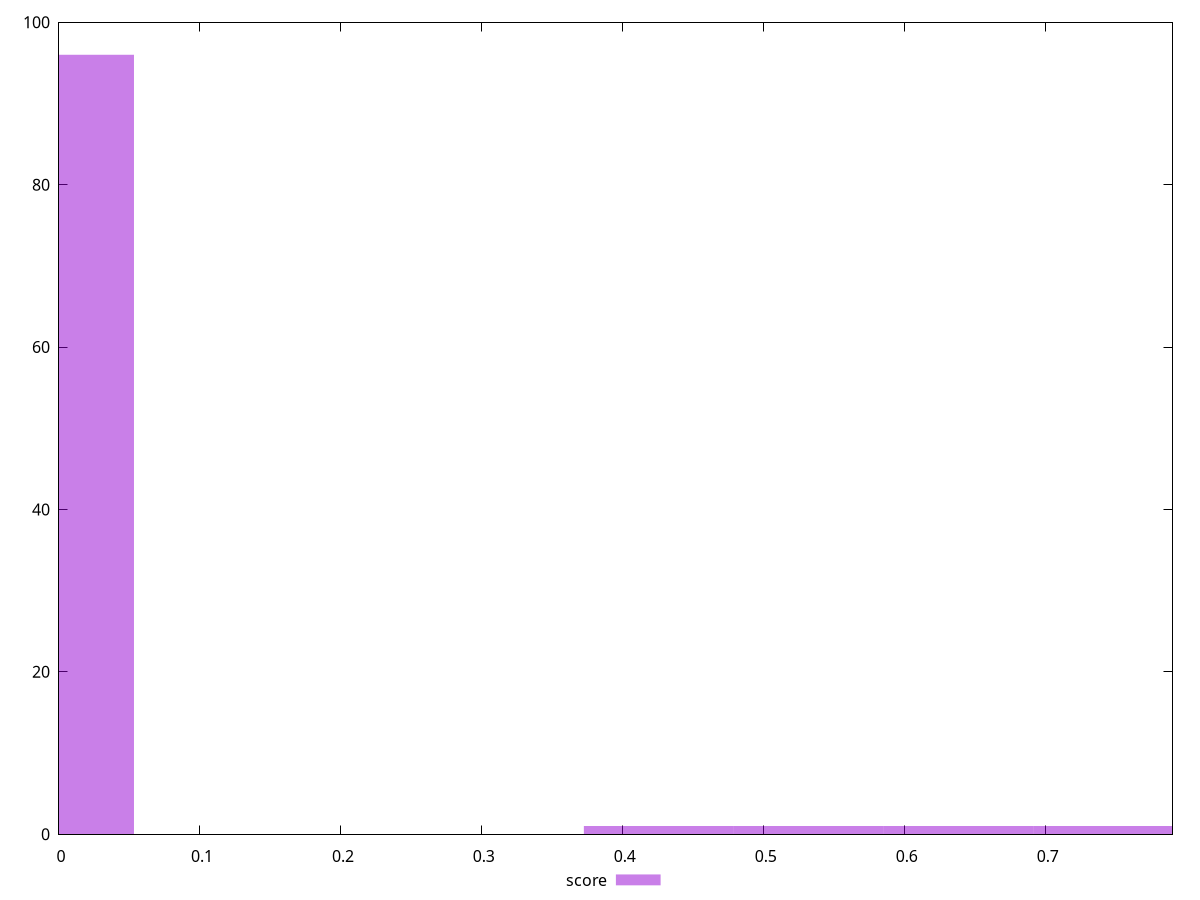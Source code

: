 reset

$score <<EOF
0.5319713894691236 1
0.6383656673629483 1
0 96
0.42557711157529887 1
0.744759945256773 1
EOF

set key outside below
set boxwidth 0.10639427789382472
set xrange [0:0.79]
set yrange [0:100]
set trange [0:100]
set style fill transparent solid 0.5 noborder
set terminal svg size 640, 490 enhanced background rgb 'white'
set output "reports/report_00027_2021-02-24T12-40-31.850Z/largest-contentful-paint/samples/astro/score/histogram.svg"

plot $score title "score" with boxes

reset
